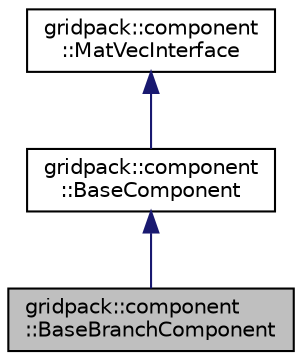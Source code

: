 digraph "gridpack::component::BaseBranchComponent"
{
  edge [fontname="Helvetica",fontsize="10",labelfontname="Helvetica",labelfontsize="10"];
  node [fontname="Helvetica",fontsize="10",shape=record];
  Node1 [label="gridpack::component\l::BaseBranchComponent",height=0.2,width=0.4,color="black", fillcolor="grey75", style="filled" fontcolor="black"];
  Node2 -> Node1 [dir="back",color="midnightblue",fontsize="10",style="solid",fontname="Helvetica"];
  Node2 [label="gridpack::component\l::BaseComponent",height=0.2,width=0.4,color="black", fillcolor="white", style="filled",URL="$classgridpack_1_1component_1_1_base_component.html"];
  Node3 -> Node2 [dir="back",color="midnightblue",fontsize="10",style="solid",fontname="Helvetica"];
  Node3 [label="gridpack::component\l::MatVecInterface",height=0.2,width=0.4,color="black", fillcolor="white", style="filled",URL="$classgridpack_1_1component_1_1_mat_vec_interface.html"];
}
